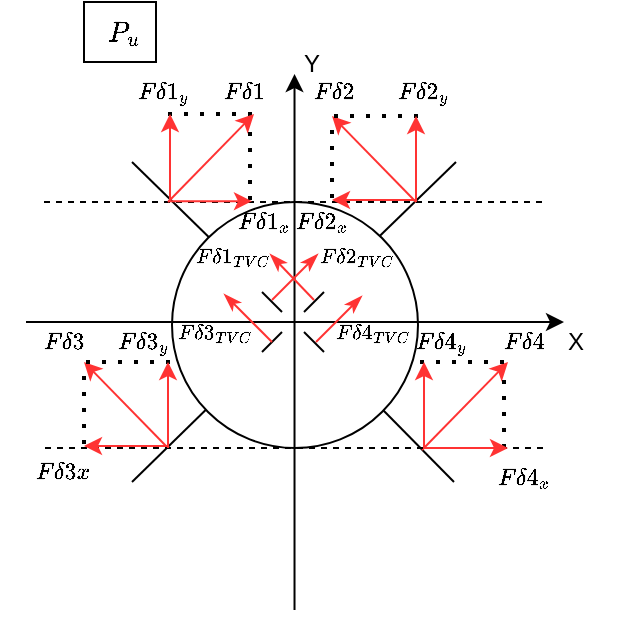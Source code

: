 <mxfile version="24.7.17">
  <diagram name="Page-1" id="QdqIpq5lZw0bNRqP7jLh">
    <mxGraphModel dx="547" dy="316" grid="1" gridSize="10" guides="1" tooltips="1" connect="1" arrows="1" fold="1" page="1" pageScale="1" pageWidth="850" pageHeight="1100" math="1" shadow="0">
      <root>
        <mxCell id="0" />
        <mxCell id="1" parent="0" />
        <mxCell id="FmeErsw2T50BmX274QrK-29" value="" style="endArrow=none;dashed=1;html=1;dashPattern=1 3;strokeWidth=2;rounded=0;sourcePerimeterSpacing=0;" parent="1" edge="1">
          <mxGeometry width="50" height="50" relative="1" as="geometry">
            <mxPoint x="404" y="306" as="sourcePoint" />
            <mxPoint x="359" y="306" as="targetPoint" />
          </mxGeometry>
        </mxCell>
        <mxCell id="gxqUMczXqRLm6aAGVmCo-4" value="" style="endArrow=none;html=1;rounded=0;entryX=0;entryY=0;entryDx=0;entryDy=0;" parent="1" edge="1">
          <mxGeometry width="50" height="50" relative="1" as="geometry">
            <mxPoint x="344" y="330" as="sourcePoint" />
            <mxPoint x="389.645" y="374.645" as="targetPoint" />
          </mxGeometry>
        </mxCell>
        <mxCell id="gxqUMczXqRLm6aAGVmCo-5" value="" style="endArrow=none;html=1;rounded=0;exitX=1;exitY=1;exitDx=0;exitDy=0;" parent="1" edge="1">
          <mxGeometry width="50" height="50" relative="1" as="geometry">
            <mxPoint x="461" y="445.355" as="sourcePoint" />
            <mxPoint x="505" y="490" as="targetPoint" />
          </mxGeometry>
        </mxCell>
        <mxCell id="gxqUMczXqRLm6aAGVmCo-6" value="" style="endArrow=none;html=1;rounded=0;exitX=1;exitY=0;exitDx=0;exitDy=0;" parent="1" edge="1">
          <mxGeometry width="50" height="50" relative="1" as="geometry">
            <mxPoint x="460" y="374.645" as="sourcePoint" />
            <mxPoint x="506" y="330" as="targetPoint" />
          </mxGeometry>
        </mxCell>
        <mxCell id="gxqUMczXqRLm6aAGVmCo-7" value="" style="endArrow=none;html=1;rounded=0;entryX=0;entryY=1;entryDx=0;entryDy=0;" parent="1" edge="1">
          <mxGeometry width="50" height="50" relative="1" as="geometry">
            <mxPoint x="344" y="490" as="sourcePoint" />
            <mxPoint x="389.645" y="445.355" as="targetPoint" />
          </mxGeometry>
        </mxCell>
        <mxCell id="eE-7j2Asvbci8yLhYTcq-2" value="" style="ellipse;whiteSpace=wrap;html=1;aspect=fixed;" parent="1" vertex="1">
          <mxGeometry x="364" y="350" width="123" height="123" as="geometry" />
        </mxCell>
        <mxCell id="eE-7j2Asvbci8yLhYTcq-7" value="" style="endArrow=classic;html=1;rounded=0;strokeColor=#FF3333;" parent="1" edge="1">
          <mxGeometry width="50" height="50" relative="1" as="geometry">
            <mxPoint x="362" y="473" as="sourcePoint" />
            <mxPoint x="320.0" y="430" as="targetPoint" />
          </mxGeometry>
        </mxCell>
        <mxCell id="eE-7j2Asvbci8yLhYTcq-8" value="" style="endArrow=classic;html=1;rounded=0;strokeColor=#FF3333;" parent="1" edge="1">
          <mxGeometry width="50" height="50" relative="1" as="geometry">
            <mxPoint x="489" y="474" as="sourcePoint" />
            <mxPoint x="532" y="430" as="targetPoint" />
          </mxGeometry>
        </mxCell>
        <mxCell id="eE-7j2Asvbci8yLhYTcq-14" value="Y" style="text;html=1;align=center;verticalAlign=middle;whiteSpace=wrap;rounded=0;" parent="1" vertex="1">
          <mxGeometry x="404" y="266" width="60" height="30" as="geometry" />
        </mxCell>
        <mxCell id="eE-7j2Asvbci8yLhYTcq-15" value="X" style="text;html=1;align=center;verticalAlign=middle;whiteSpace=wrap;rounded=0;" parent="1" vertex="1">
          <mxGeometry x="536" y="405" width="60" height="30" as="geometry" />
        </mxCell>
        <mxCell id="eE-7j2Asvbci8yLhYTcq-16" value="&lt;div style=&quot;font-size: 10px;&quot;&gt;&lt;font style=&quot;font-size: 10px;&quot;&gt;$$F\delta1_y$$&lt;/font&gt;&lt;/div&gt;" style="text;html=1;align=center;verticalAlign=middle;whiteSpace=wrap;rounded=0;" parent="1" vertex="1">
          <mxGeometry x="330" y="280" width="60" height="30" as="geometry" />
        </mxCell>
        <mxCell id="eE-7j2Asvbci8yLhYTcq-24" value="" style="endArrow=classic;html=1;rounded=0;" parent="1" edge="1">
          <mxGeometry width="50" height="50" relative="1" as="geometry">
            <mxPoint x="425.26" y="554" as="sourcePoint" />
            <mxPoint x="425.26" y="286" as="targetPoint" />
          </mxGeometry>
        </mxCell>
        <mxCell id="eE-7j2Asvbci8yLhYTcq-25" value="" style="endArrow=classic;html=1;rounded=0;" parent="1" edge="1">
          <mxGeometry width="50" height="50" relative="1" as="geometry">
            <mxPoint x="291" y="410" as="sourcePoint" />
            <mxPoint x="560" y="410" as="targetPoint" />
          </mxGeometry>
        </mxCell>
        <mxCell id="eE-7j2Asvbci8yLhYTcq-26" value="" style="html=1;labelBackgroundColor=#ffffff;endArrow=none;endFill=0;jettySize=auto;orthogonalLoop=1;strokeWidth=1;dashed=1;fontSize=14;rounded=0;" parent="1" edge="1">
          <mxGeometry width="60" height="60" relative="1" as="geometry">
            <mxPoint x="300" y="350" as="sourcePoint" />
            <mxPoint x="550" y="350" as="targetPoint" />
          </mxGeometry>
        </mxCell>
        <mxCell id="eE-7j2Asvbci8yLhYTcq-27" value="" style="html=1;labelBackgroundColor=#ffffff;endArrow=none;endFill=0;jettySize=auto;orthogonalLoop=1;strokeWidth=1;dashed=1;fontSize=14;rounded=0;" parent="1" edge="1">
          <mxGeometry width="60" height="60" relative="1" as="geometry">
            <mxPoint x="300.5" y="473" as="sourcePoint" />
            <mxPoint x="550.5" y="473" as="targetPoint" />
          </mxGeometry>
        </mxCell>
        <mxCell id="FmeErsw2T50BmX274QrK-8" value="" style="endArrow=none;dashed=1;html=1;dashPattern=1 3;strokeWidth=2;rounded=0;" parent="1" edge="1">
          <mxGeometry width="50" height="50" relative="1" as="geometry">
            <mxPoint x="320" y="471" as="sourcePoint" />
            <mxPoint x="320" y="435" as="targetPoint" />
          </mxGeometry>
        </mxCell>
        <mxCell id="FmeErsw2T50BmX274QrK-10" value="" style="endArrow=none;dashed=1;html=1;dashPattern=1 3;strokeWidth=2;rounded=0;" parent="1" edge="1">
          <mxGeometry width="50" height="50" relative="1" as="geometry">
            <mxPoint x="530" y="473" as="sourcePoint" />
            <mxPoint x="530" y="437" as="targetPoint" />
          </mxGeometry>
        </mxCell>
        <mxCell id="FmeErsw2T50BmX274QrK-12" value="" style="endArrow=none;dashed=1;html=1;dashPattern=1 3;strokeWidth=2;rounded=0;sourcePerimeterSpacing=0;" parent="1" edge="1">
          <mxGeometry width="50" height="50" relative="1" as="geometry">
            <mxPoint x="363" y="430" as="sourcePoint" />
            <mxPoint x="320" y="430" as="targetPoint" />
          </mxGeometry>
        </mxCell>
        <mxCell id="FmeErsw2T50BmX274QrK-13" value="" style="endArrow=none;dashed=1;html=1;dashPattern=1 3;strokeWidth=2;rounded=0;sourcePerimeterSpacing=0;" parent="1" edge="1">
          <mxGeometry width="50" height="50" relative="1" as="geometry">
            <mxPoint x="530" y="430" as="sourcePoint" />
            <mxPoint x="487" y="430" as="targetPoint" />
          </mxGeometry>
        </mxCell>
        <mxCell id="FmeErsw2T50BmX274QrK-14" value="" style="endArrow=classic;html=1;rounded=0;strokeColor=#FF3333;" parent="1" edge="1">
          <mxGeometry width="50" height="50" relative="1" as="geometry">
            <mxPoint x="362" y="473" as="sourcePoint" />
            <mxPoint x="362" y="430" as="targetPoint" />
          </mxGeometry>
        </mxCell>
        <mxCell id="FmeErsw2T50BmX274QrK-15" value="" style="endArrow=classic;html=1;rounded=0;strokeColor=#FF3333;" parent="1" edge="1">
          <mxGeometry width="50" height="50" relative="1" as="geometry">
            <mxPoint x="362" y="472" as="sourcePoint" />
            <mxPoint x="320" y="472" as="targetPoint" />
          </mxGeometry>
        </mxCell>
        <mxCell id="FmeErsw2T50BmX274QrK-16" value="" style="endArrow=classic;html=1;rounded=0;strokeColor=#FF3333;" parent="1" edge="1">
          <mxGeometry width="50" height="50" relative="1" as="geometry">
            <mxPoint x="490" y="473" as="sourcePoint" />
            <mxPoint x="490" y="430" as="targetPoint" />
          </mxGeometry>
        </mxCell>
        <mxCell id="FmeErsw2T50BmX274QrK-18" value="&lt;div style=&quot;font-size: 11px;&quot;&gt;&lt;font style=&quot;font-size: 10px;&quot;&gt;$$F\delta1_x$$&lt;/font&gt;&lt;/div&gt;" style="text;html=1;align=center;verticalAlign=middle;whiteSpace=wrap;rounded=0;" parent="1" vertex="1">
          <mxGeometry x="380" y="345" width="60" height="30" as="geometry" />
        </mxCell>
        <mxCell id="FmeErsw2T50BmX274QrK-19" value="&lt;div style=&quot;font-size: 10px;&quot;&gt;&lt;font style=&quot;font-size: 10px;&quot;&gt;$$F\delta1$$&lt;/font&gt;&lt;/div&gt;" style="text;html=1;align=center;verticalAlign=middle;whiteSpace=wrap;rounded=0;" parent="1" vertex="1">
          <mxGeometry x="370" y="280" width="60" height="30" as="geometry" />
        </mxCell>
        <mxCell id="FmeErsw2T50BmX274QrK-27" value="" style="endArrow=classic;html=1;rounded=0;strokeColor=#FF3333;" parent="1" edge="1">
          <mxGeometry width="50" height="50" relative="1" as="geometry">
            <mxPoint x="362" y="350" as="sourcePoint" />
            <mxPoint x="405" y="306" as="targetPoint" />
          </mxGeometry>
        </mxCell>
        <mxCell id="FmeErsw2T50BmX274QrK-28" value="" style="endArrow=none;dashed=1;html=1;dashPattern=1 3;strokeWidth=2;rounded=0;" parent="1" edge="1">
          <mxGeometry width="50" height="50" relative="1" as="geometry">
            <mxPoint x="403" y="349" as="sourcePoint" />
            <mxPoint x="403" y="313" as="targetPoint" />
          </mxGeometry>
        </mxCell>
        <mxCell id="FmeErsw2T50BmX274QrK-30" value="" style="endArrow=classic;html=1;rounded=0;strokeColor=#FF3333;" parent="1" edge="1">
          <mxGeometry width="50" height="50" relative="1" as="geometry">
            <mxPoint x="363" y="349" as="sourcePoint" />
            <mxPoint x="363" y="306" as="targetPoint" />
          </mxGeometry>
        </mxCell>
        <mxCell id="FmeErsw2T50BmX274QrK-31" value="" style="endArrow=classic;html=1;rounded=0;strokeColor=#FF3333;" parent="1" edge="1">
          <mxGeometry width="50" height="50" relative="1" as="geometry">
            <mxPoint x="486" y="350" as="sourcePoint" />
            <mxPoint x="444.0" y="307" as="targetPoint" />
          </mxGeometry>
        </mxCell>
        <mxCell id="FmeErsw2T50BmX274QrK-32" value="" style="endArrow=none;dashed=1;html=1;dashPattern=1 3;strokeWidth=2;rounded=0;" parent="1" edge="1">
          <mxGeometry width="50" height="50" relative="1" as="geometry">
            <mxPoint x="444" y="348" as="sourcePoint" />
            <mxPoint x="444" y="312" as="targetPoint" />
          </mxGeometry>
        </mxCell>
        <mxCell id="FmeErsw2T50BmX274QrK-33" value="" style="endArrow=none;dashed=1;html=1;dashPattern=1 3;strokeWidth=2;rounded=0;sourcePerimeterSpacing=0;" parent="1" edge="1">
          <mxGeometry width="50" height="50" relative="1" as="geometry">
            <mxPoint x="487" y="307" as="sourcePoint" />
            <mxPoint x="444" y="307" as="targetPoint" />
          </mxGeometry>
        </mxCell>
        <mxCell id="FmeErsw2T50BmX274QrK-34" value="" style="endArrow=classic;html=1;rounded=0;strokeColor=#FF3333;" parent="1" edge="1">
          <mxGeometry width="50" height="50" relative="1" as="geometry">
            <mxPoint x="486" y="350" as="sourcePoint" />
            <mxPoint x="486" y="307" as="targetPoint" />
          </mxGeometry>
        </mxCell>
        <mxCell id="FmeErsw2T50BmX274QrK-35" value="" style="endArrow=classic;html=1;rounded=0;strokeColor=#FF3333;" parent="1" edge="1">
          <mxGeometry width="50" height="50" relative="1" as="geometry">
            <mxPoint x="486" y="349" as="sourcePoint" />
            <mxPoint x="444" y="349" as="targetPoint" />
          </mxGeometry>
        </mxCell>
        <mxCell id="FmeErsw2T50BmX274QrK-36" value="&lt;div style=&quot;font-size: 10px;&quot;&gt;&lt;font style=&quot;font-size: 10px;&quot;&gt;$$F\delta2_y$$&lt;/font&gt;&lt;/div&gt;" style="text;html=1;align=center;verticalAlign=middle;whiteSpace=wrap;rounded=0;" parent="1" vertex="1">
          <mxGeometry x="460" y="280" width="60" height="30" as="geometry" />
        </mxCell>
        <mxCell id="FmeErsw2T50BmX274QrK-37" value="&lt;div style=&quot;font-size: 10px;&quot;&gt;&lt;font style=&quot;font-size: 10px;&quot;&gt;$$F\delta2$$&lt;/font&gt;&lt;/div&gt;" style="text;html=1;align=center;verticalAlign=middle;whiteSpace=wrap;rounded=0;" parent="1" vertex="1">
          <mxGeometry x="415" y="280" width="60" height="30" as="geometry" />
        </mxCell>
        <mxCell id="PoNFYBYoPFLv0BIB5Ofe-1" value="&lt;div style=&quot;font-size: 11px;&quot;&gt;&lt;font style=&quot;font-size: 10px;&quot;&gt;$$F\delta2_x$$&lt;/font&gt;&lt;/div&gt;" style="text;html=1;align=center;verticalAlign=middle;whiteSpace=wrap;rounded=0;" vertex="1" parent="1">
          <mxGeometry x="409" y="345" width="60" height="30" as="geometry" />
        </mxCell>
        <mxCell id="PoNFYBYoPFLv0BIB5Ofe-2" value="" style="endArrow=classic;html=1;rounded=0;strokeColor=#FF3333;" edge="1" parent="1">
          <mxGeometry width="50" height="50" relative="1" as="geometry">
            <mxPoint x="362" y="349.6" as="sourcePoint" />
            <mxPoint x="404" y="349.6" as="targetPoint" />
          </mxGeometry>
        </mxCell>
        <mxCell id="PoNFYBYoPFLv0BIB5Ofe-3" value="" style="endArrow=classic;html=1;rounded=0;strokeColor=#FF3333;" edge="1" parent="1">
          <mxGeometry width="50" height="50" relative="1" as="geometry">
            <mxPoint x="490" y="473" as="sourcePoint" />
            <mxPoint x="532" y="473" as="targetPoint" />
          </mxGeometry>
        </mxCell>
        <mxCell id="PoNFYBYoPFLv0BIB5Ofe-4" value="&lt;div style=&quot;font-size: 10px;&quot;&gt;&lt;font style=&quot;font-size: 10px;&quot;&gt;$$F\delta3_y$$&lt;/font&gt;&lt;/div&gt;" style="text;html=1;align=center;verticalAlign=middle;whiteSpace=wrap;rounded=0;" vertex="1" parent="1">
          <mxGeometry x="320" y="405" width="60" height="30" as="geometry" />
        </mxCell>
        <mxCell id="PoNFYBYoPFLv0BIB5Ofe-5" value="&lt;div style=&quot;font-size: 10px;&quot;&gt;&lt;font style=&quot;font-size: 10px;&quot;&gt;$$F\delta4_y$$&lt;/font&gt;&lt;/div&gt;" style="text;html=1;align=center;verticalAlign=middle;whiteSpace=wrap;rounded=0;" vertex="1" parent="1">
          <mxGeometry x="469" y="405" width="60" height="30" as="geometry" />
        </mxCell>
        <mxCell id="PoNFYBYoPFLv0BIB5Ofe-6" value="&lt;div style=&quot;font-size: 10px;&quot;&gt;&lt;font style=&quot;font-size: 10px;&quot;&gt;$$F\delta4_x$$&lt;/font&gt;&lt;/div&gt;" style="text;html=1;align=center;verticalAlign=middle;whiteSpace=wrap;rounded=0;" vertex="1" parent="1">
          <mxGeometry x="510" y="473" width="60" height="30" as="geometry" />
        </mxCell>
        <mxCell id="PoNFYBYoPFLv0BIB5Ofe-8" value="&amp;nbsp;\(P_u\)" style="text;html=1;align=center;verticalAlign=middle;whiteSpace=wrap;rounded=0;strokeColor=default;" vertex="1" parent="1">
          <mxGeometry x="320" y="250" width="36" height="30" as="geometry" />
        </mxCell>
        <mxCell id="PoNFYBYoPFLv0BIB5Ofe-9" value="&lt;div style=&quot;font-size: 10px;&quot;&gt;&lt;font style=&quot;font-size: 10px;&quot;&gt;$$F\delta3$$&lt;/font&gt;&lt;/div&gt;" style="text;html=1;align=center;verticalAlign=middle;whiteSpace=wrap;rounded=0;" vertex="1" parent="1">
          <mxGeometry x="280" y="405" width="60" height="30" as="geometry" />
        </mxCell>
        <mxCell id="PoNFYBYoPFLv0BIB5Ofe-10" value="&lt;div style=&quot;font-size: 10px;&quot;&gt;&lt;font style=&quot;font-size: 10px;&quot;&gt;$$F\delta4$$&lt;/font&gt;&lt;/div&gt;" style="text;html=1;align=center;verticalAlign=middle;whiteSpace=wrap;rounded=0;" vertex="1" parent="1">
          <mxGeometry x="510" y="405" width="60" height="30" as="geometry" />
        </mxCell>
        <mxCell id="PoNFYBYoPFLv0BIB5Ofe-12" value="&lt;div style=&quot;font-size: 10px;&quot;&gt;&lt;font style=&quot;font-size: 10px;&quot;&gt;$$F\delta3x$$&lt;/font&gt;&lt;/div&gt;" style="text;html=1;align=center;verticalAlign=middle;whiteSpace=wrap;rounded=0;" vertex="1" parent="1">
          <mxGeometry x="280" y="470" width="60" height="30" as="geometry" />
        </mxCell>
        <mxCell id="PoNFYBYoPFLv0BIB5Ofe-13" value="" style="endArrow=none;html=1;rounded=0;" edge="1" parent="1">
          <mxGeometry width="50" height="50" relative="1" as="geometry">
            <mxPoint x="430" y="405" as="sourcePoint" />
            <mxPoint x="440" y="395" as="targetPoint" />
          </mxGeometry>
        </mxCell>
        <mxCell id="PoNFYBYoPFLv0BIB5Ofe-14" value="" style="endArrow=none;html=1;rounded=0;" edge="1" parent="1">
          <mxGeometry width="50" height="50" relative="1" as="geometry">
            <mxPoint x="409" y="425" as="sourcePoint" />
            <mxPoint x="419" y="415" as="targetPoint" />
          </mxGeometry>
        </mxCell>
        <mxCell id="PoNFYBYoPFLv0BIB5Ofe-17" value="" style="endArrow=none;html=1;rounded=0;" edge="1" parent="1">
          <mxGeometry width="50" height="50" relative="1" as="geometry">
            <mxPoint x="440" y="425" as="sourcePoint" />
            <mxPoint x="430" y="415" as="targetPoint" />
          </mxGeometry>
        </mxCell>
        <mxCell id="PoNFYBYoPFLv0BIB5Ofe-20" value="" style="endArrow=none;html=1;rounded=0;" edge="1" parent="1">
          <mxGeometry width="50" height="50" relative="1" as="geometry">
            <mxPoint x="419" y="405" as="sourcePoint" />
            <mxPoint x="409" y="395" as="targetPoint" />
          </mxGeometry>
        </mxCell>
        <mxCell id="PoNFYBYoPFLv0BIB5Ofe-24" value="" style="endArrow=classicThin;html=1;rounded=0;strokeColor=#FF3333;strokeWidth=1;jumpSize=1;entryX=0.44;entryY=1.027;entryDx=0;entryDy=0;entryPerimeter=0;endFill=1;" edge="1" parent="1">
          <mxGeometry width="50" height="50" relative="1" as="geometry">
            <mxPoint x="414" y="399" as="sourcePoint" />
            <mxPoint x="437" y="376" as="targetPoint" />
          </mxGeometry>
        </mxCell>
        <mxCell id="PoNFYBYoPFLv0BIB5Ofe-26" value="" style="endArrow=classicThin;html=1;rounded=0;strokeColor=#FF3333;strokeWidth=1;jumpSize=1;entryX=0.44;entryY=1.027;entryDx=0;entryDy=0;entryPerimeter=0;endFill=1;" edge="1" parent="1">
          <mxGeometry width="50" height="50" relative="1" as="geometry">
            <mxPoint x="436" y="420" as="sourcePoint" />
            <mxPoint x="459" y="397" as="targetPoint" />
          </mxGeometry>
        </mxCell>
        <mxCell id="PoNFYBYoPFLv0BIB5Ofe-27" value="" style="endArrow=classicThin;html=1;rounded=0;strokeColor=#FF3333;strokeWidth=1;jumpSize=1;entryX=0.44;entryY=1.027;entryDx=0;entryDy=0;entryPerimeter=0;endFill=1;" edge="1" parent="1">
          <mxGeometry width="50" height="50" relative="1" as="geometry">
            <mxPoint x="414" y="420" as="sourcePoint" />
            <mxPoint x="390" y="396" as="targetPoint" />
          </mxGeometry>
        </mxCell>
        <mxCell id="PoNFYBYoPFLv0BIB5Ofe-28" value="" style="endArrow=classicThin;html=1;rounded=0;strokeColor=#FF3333;strokeWidth=1;jumpSize=1;entryX=0.44;entryY=1.027;entryDx=0;entryDy=0;entryPerimeter=0;endFill=1;" edge="1" parent="1">
          <mxGeometry width="50" height="50" relative="1" as="geometry">
            <mxPoint x="435" y="399" as="sourcePoint" />
            <mxPoint x="413" y="376" as="targetPoint" />
          </mxGeometry>
        </mxCell>
        <mxCell id="PoNFYBYoPFLv0BIB5Ofe-31" value="&lt;div style=&quot;font-size: 9px;&quot;&gt;&lt;font style=&quot;font-size: 9px;&quot;&gt;$$F\delta3_{TVC}$$&lt;/font&gt;&lt;/div&gt;" style="text;html=1;align=center;verticalAlign=middle;whiteSpace=wrap;rounded=0;" vertex="1" parent="1">
          <mxGeometry x="355" y="401" width="60" height="30" as="geometry" />
        </mxCell>
        <mxCell id="PoNFYBYoPFLv0BIB5Ofe-32" value="&lt;div style=&quot;font-size: 9px;&quot;&gt;&lt;font style=&quot;font-size: 9px;&quot;&gt;$$F\delta4_{TVC}$$&lt;/font&gt;&lt;/div&gt;" style="text;html=1;align=center;verticalAlign=middle;whiteSpace=wrap;rounded=0;" vertex="1" parent="1">
          <mxGeometry x="434" y="401" width="60" height="30" as="geometry" />
        </mxCell>
        <mxCell id="PoNFYBYoPFLv0BIB5Ofe-33" value="&lt;div style=&quot;font-size: 9px;&quot;&gt;&lt;font style=&quot;font-size: 9px;&quot;&gt;$$F\delta2_{TVC}$$&lt;/font&gt;&lt;/div&gt;" style="text;html=1;align=center;verticalAlign=middle;whiteSpace=wrap;rounded=0;" vertex="1" parent="1">
          <mxGeometry x="426" y="363" width="60" height="30" as="geometry" />
        </mxCell>
        <mxCell id="PoNFYBYoPFLv0BIB5Ofe-34" value="&lt;div style=&quot;font-size: 9px;&quot;&gt;&lt;font style=&quot;font-size: 9px;&quot;&gt;$$F\delta1_{TVC}$$&lt;/font&gt;&lt;/div&gt;" style="text;html=1;align=center;verticalAlign=middle;whiteSpace=wrap;rounded=0;" vertex="1" parent="1">
          <mxGeometry x="364" y="363" width="60" height="30" as="geometry" />
        </mxCell>
      </root>
    </mxGraphModel>
  </diagram>
</mxfile>
